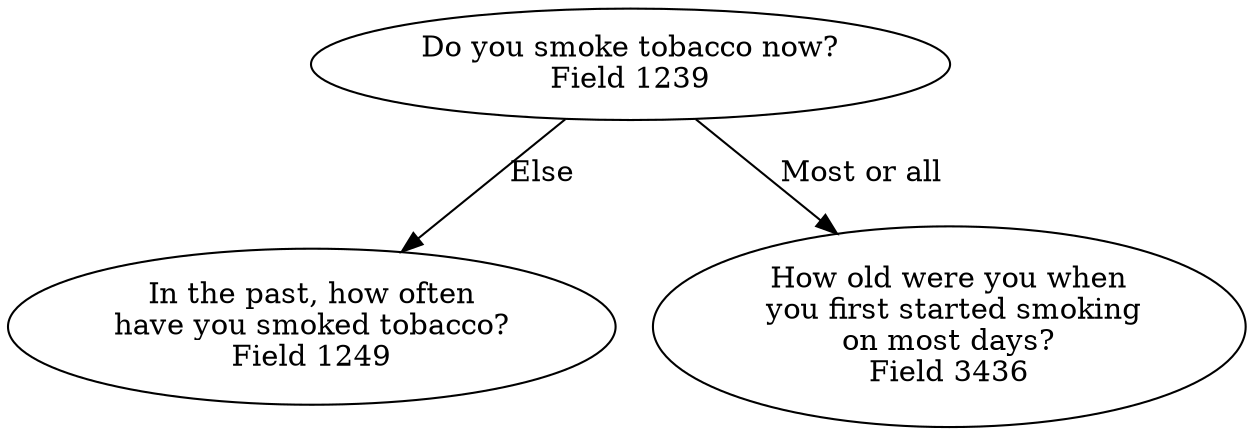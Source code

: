digraph {
S1[label="Do you smoke tobacco now?\nField 1239"]
S2[label="In the past, how often\nhave you smoked tobacco?\nField 1249"]
S3[label="How old were you when\n you first started smoking\non most days?\nField 3436"]

S1 -> S2[label="Else"]
S1 -> S3[label="Most or all"]
}